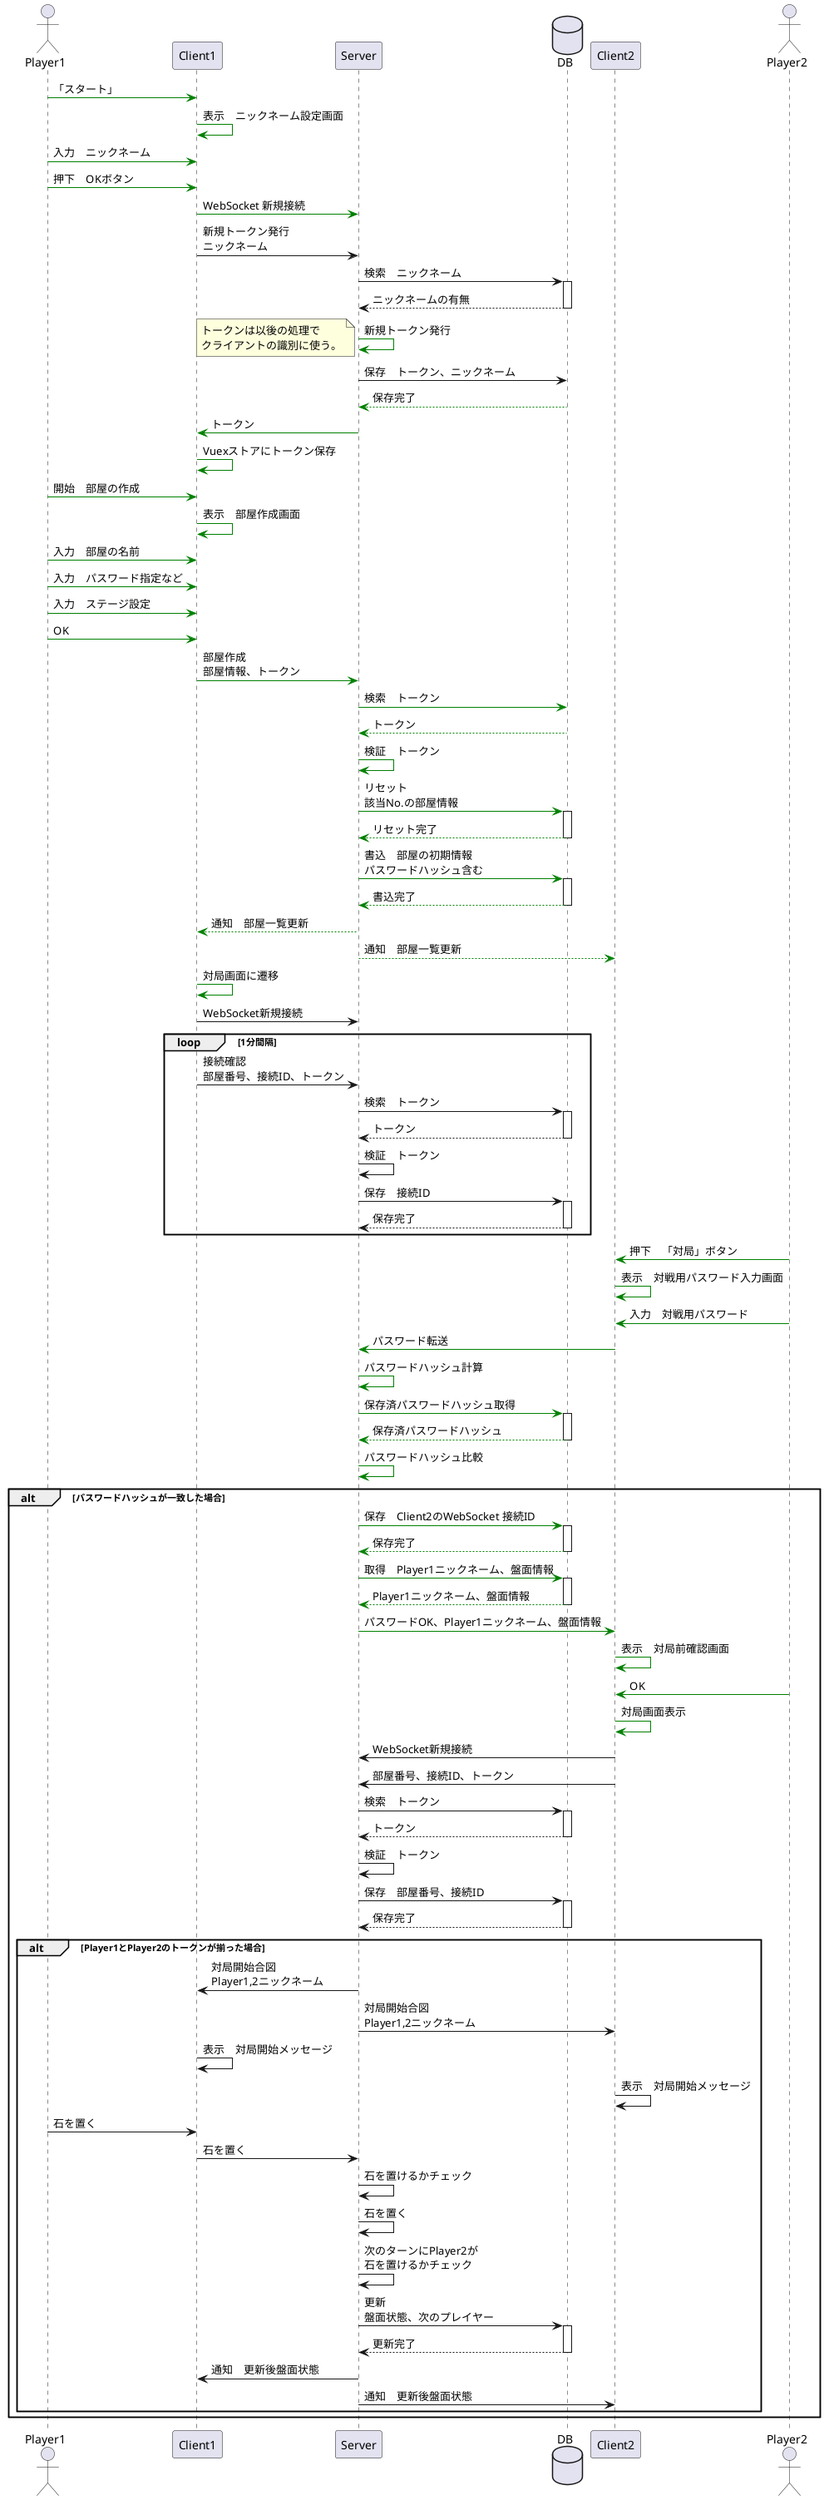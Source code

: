 @startuml sequence_game

actor Player1
participant Client1
participant Server
database DB
participant Client2
actor Player2

' Player1の参加

Player1 -[#Green]> Client1 : 「スタート」
Client1 -[#Green]> Client1 : 表示　ニックネーム設定画面
Player1 -[#Green]> Client1 : 入力　ニックネーム
Player1 -[#Green]> Client1 : 押下　OKボタン
Client1 -[#Green]> Server : WebSocket 新規接続
Client1 -> Server : 新規トークン発行\nニックネーム
Server -> DB : 検索　ニックネーム
activate DB
DB --> Server : ニックネームの有無
deactivate DB
Server -[#Green]> Server : 新規トークン発行
note left : トークンは以後の処理で\nクライアントの識別に使う。
Server -> DB : 保存　トークン、ニックネーム
DB -[#Green]-> Server : 保存完了
Server -[#Green]> Client1 : トークン
Client1 -[#Green]> Client1 : Vuexストアにトークン保存

' Player1による部屋作成

Player1 -[#Green]> Client1 : 開始　部屋の作成
Client1 -[#Green]> Client1 : 表示　部屋作成画面
Player1 -[#Green]> Client1 : 入力　部屋の名前
Player1 -[#Green]> Client1 : 入力　パスワード指定など
Player1 -[#Green]> Client1 : 入力　ステージ設定
Player1 -[#Green]> Client1 : OK
Client1 -[#Green]> Server : 部屋作成\n部屋情報、トークン
Server -[#Green]> DB : 検索　トークン
DB -[#Green]-> Server : トークン
Server -[#Green]> Server : 検証　トークン
Server -[#Green]> DB : リセット\n該当No.の部屋情報
activate DB
DB -[#Green]-> Server : リセット完了
deactivate DB
Server -[#Green]> DB : 書込　部屋の初期情報\nパスワードハッシュ含む
activate DB
DB -[#Green]-> Server : 書込完了
deactivate DB
Server -[#Green]-> Client1 : 通知　部屋一覧更新
Server -[#Green]-> Client2 : 通知　部屋一覧更新
Client1 -[#Green]> Client1 : 対局画面に遷移
Client1 -> Server : WebSocket新規接続

loop 1分間隔
    Client1 -> Server : 接続確認\n部屋番号、接続ID、トークン
    Server -> DB : 検索　トークン
    activate DB
    DB --> Server : トークン
    deactivate DB
    Server -> Server : 検証　トークン
    Server -> DB : 保存　接続ID
    activate DB
    DB --> Server : 保存完了
    deactivate DB
end

' Player2参戦

Player2 -[#Green]> Client2 : 押下　「対局」ボタン
Client2 -[#Green]> Client2 : 表示　対戦用パスワード入力画面
Player2 -[#Green]> Client2 : 入力　対戦用パスワード
Client2 -[#Green]> Server : パスワード転送
Server -[#Green]> Server : パスワードハッシュ計算
Server -[#Green]> DB : 保存済パスワードハッシュ取得
activate DB
DB -[#Green]-> Server : 保存済パスワードハッシュ
deactivate DB
Server -[#Green]> Server : パスワードハッシュ比較
alt パスワードハッシュが一致した場合
    Server -[#Green]> DB : 保存　Client2のWebSocket 接続ID
    activate DB
    DB -[#Green]-> Server : 保存完了
    deactivate DB
    Server -[#Green]> DB : 取得　Player1ニックネーム、盤面情報
    activate DB
    DB -[#Green]-> Server : Player1ニックネーム、盤面情報
    deactivate DB
    Server -[#Green]> Client2 : パスワードOK、Player1ニックネーム、盤面情報
    Client2 -[#Green]> Client2 : 表示　対局前確認画面
    Player2 -[#Green]> Client2 : OK
    Client2 -[#Green]> Client2 : 対局画面表示
    Client2 -> Server : WebSocket新規接続
    Client2 -> Server : 部屋番号、接続ID、トークン
    Server -> DB : 検索　トークン
    activate DB
    DB --> Server : トークン
    deactivate DB
    Server -> Server : 検証　トークン
    Server -> DB : 保存　部屋番号、接続ID
    activate DB
    DB --> Server : 保存完了
    deactivate DB

    alt Player1とPlayer2のトークンが揃った場合
        Server -> Client1 : 対局開始合図\nPlayer1,2ニックネーム
        Server -> Client2 : 対局開始合図\nPlayer1,2ニックネーム
        Client1 -> Client1 : 表示　対局開始メッセージ
        Client2 -> Client2 : 表示　対局開始メッセージ
        Player1 -> Client1 : 石を置く
        Client1 -> Server : 石を置く
        Server -> Server : 石を置けるかチェック
        Server -> Server : 石を置く
        Server -> Server : 次のターンにPlayer2が\n石を置けるかチェック
        Server -> DB : 更新\n盤面状態、次のプレイヤー
        activate DB
        DB --> Server : 更新完了
        deactivate DB
        Server -> Client1 : 通知　更新後盤面状態
        Server -> Client2 : 通知　更新後盤面状態
    end
end

@enduml
